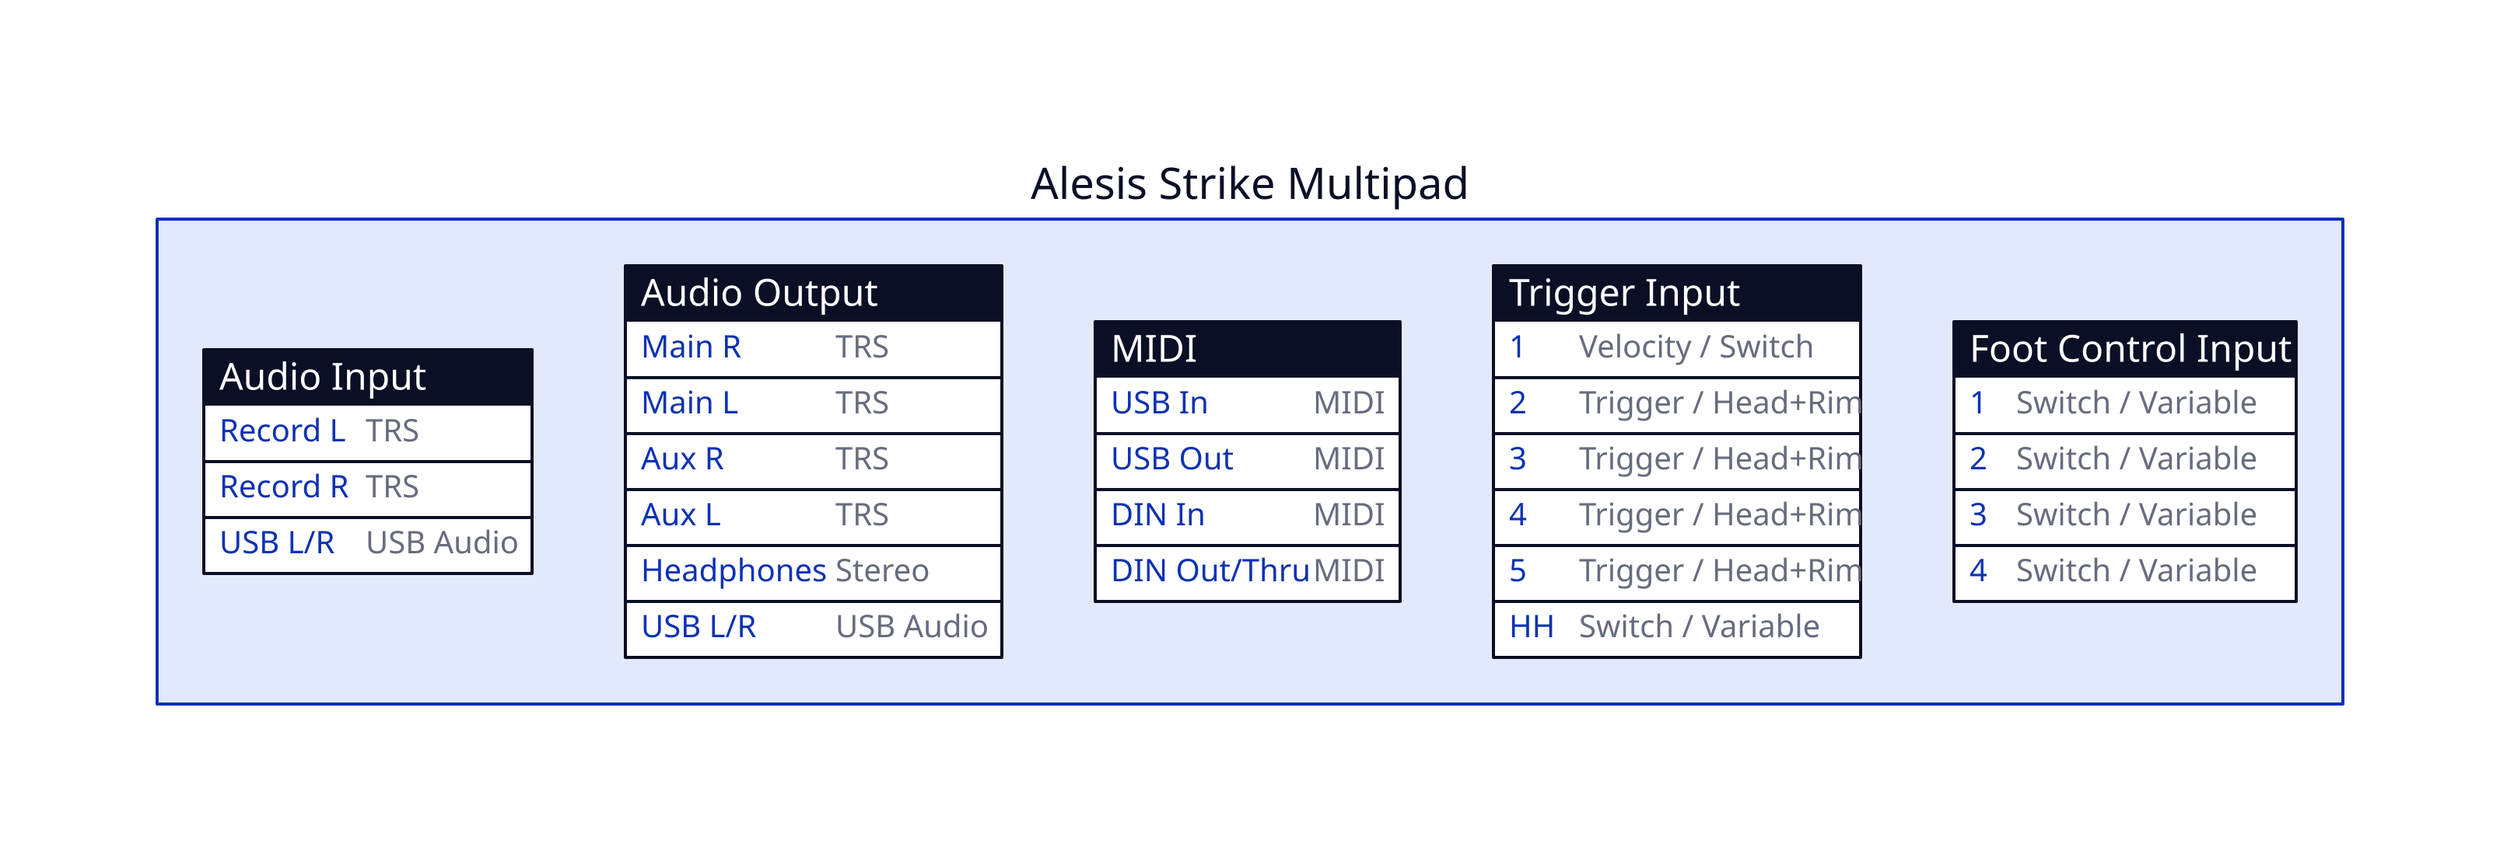 Multipad: {
    label: "Alesis Strike Multipad"
    Input: {
      label: Audio Input
      shape: "sql_table"
      Record L: TRS
      Record R: TRS
      USB L/R: USB Audio
    }
    Output: {
      label: Audio Output
      shape: "sql_table"
      Main R: TRS
      Main L: TRS
      Aux R: TRS
      Aux L: TRS
      Headphones: Stereo
      USB L/R: USB Audio
    }
    MIDI: {
      shape: "sql_table"
      USB In: MIDI
      USB Out: MIDI
      DIN In: MIDI
      DIN Out/Thru: MIDI
    }
    Trigger: {
      label: Trigger Input
      shape: "sql_table"
      1: Velocity / Switch
      2: Trigger / Head+Rim
      3: Trigger / Head+Rim
      4: Trigger / Head+Rim
      5: Trigger / Head+Rim
      HH: Switch / Variable
    }
    Foot: {
      label: Foot Control Input
      shape: "sql_table"
      1: Switch / Variable
      2: Switch / Variable
      3: Switch / Variable
      4: Switch / Variable
    }
  }
  
  